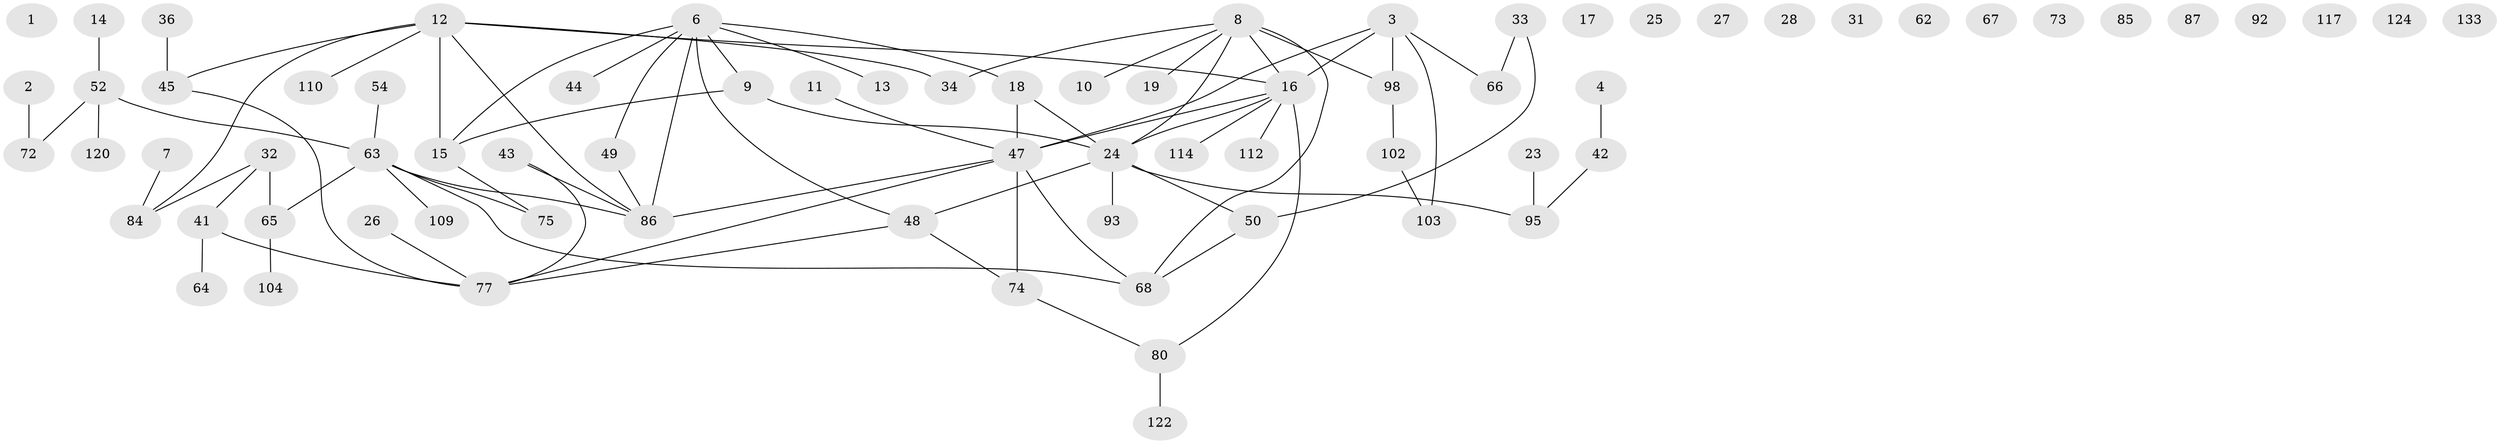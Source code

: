// original degree distribution, {2: 0.24489795918367346, 3: 0.1836734693877551, 1: 0.29931972789115646, 4: 0.12244897959183673, 5: 0.034013605442176874, 0: 0.08843537414965986, 6: 0.027210884353741496}
// Generated by graph-tools (version 1.1) at 2025/16/03/04/25 18:16:27]
// undirected, 73 vertices, 82 edges
graph export_dot {
graph [start="1"]
  node [color=gray90,style=filled];
  1 [super="+147+76"];
  2 [super="+107"];
  3 [super="+5"];
  4 [super="+142"];
  6 [super="+22+55+94+20"];
  7 [super="+61"];
  8 [super="+113+40"];
  9 [super="+99+60"];
  10 [super="+38"];
  11 [super="+21+126"];
  12 [super="+30+70+89"];
  13 [super="+39"];
  14;
  15;
  16 [super="+88"];
  17;
  18 [super="+29+46"];
  19;
  23;
  24 [super="+51+108"];
  25;
  26;
  27;
  28 [super="+79"];
  31;
  32 [super="+37"];
  33 [super="+35+111"];
  34;
  36 [super="+128"];
  41 [super="+121"];
  42;
  43 [super="+71"];
  44;
  45;
  47 [super="+119+118+82"];
  48 [super="+59"];
  49;
  50 [super="+57"];
  52 [super="+81+58"];
  54;
  62;
  63 [super="+136"];
  64;
  65;
  66;
  67;
  68;
  72;
  73;
  74 [super="+125"];
  75 [super="+116"];
  77 [super="+100+132+129"];
  80 [super="+83"];
  84 [super="+91"];
  85;
  86;
  87;
  92;
  93;
  95 [super="+96+123"];
  98 [super="+145"];
  102 [super="+115+141"];
  103;
  104;
  109;
  110;
  112;
  114;
  117;
  120;
  122;
  124;
  133;
  2 -- 72;
  3 -- 103;
  3 -- 47;
  3 -- 16;
  3 -- 66;
  3 -- 98;
  4 -- 42;
  6 -- 49;
  6 -- 86;
  6 -- 44;
  6 -- 13 [weight=2];
  6 -- 15;
  6 -- 48;
  6 -- 18;
  6 -- 9;
  7 -- 84;
  8 -- 16;
  8 -- 34;
  8 -- 19;
  8 -- 98;
  8 -- 68;
  8 -- 24;
  8 -- 10;
  9 -- 24;
  9 -- 15;
  11 -- 47;
  12 -- 34;
  12 -- 45;
  12 -- 86;
  12 -- 84;
  12 -- 16;
  12 -- 110;
  12 -- 15;
  14 -- 52;
  15 -- 75;
  16 -- 47;
  16 -- 80;
  16 -- 112;
  16 -- 114;
  16 -- 24;
  18 -- 24;
  18 -- 47;
  23 -- 95;
  24 -- 50;
  24 -- 93;
  24 -- 95;
  24 -- 48;
  26 -- 77;
  32 -- 84;
  32 -- 41;
  32 -- 65;
  33 -- 66;
  33 -- 50;
  36 -- 45;
  41 -- 64;
  41 -- 77;
  42 -- 95;
  43 -- 86;
  43 -- 77;
  45 -- 77;
  47 -- 68;
  47 -- 86;
  47 -- 74;
  47 -- 77;
  48 -- 74;
  48 -- 77;
  49 -- 86;
  50 -- 68;
  52 -- 63 [weight=2];
  52 -- 72;
  52 -- 120;
  54 -- 63;
  63 -- 65;
  63 -- 68;
  63 -- 86;
  63 -- 75;
  63 -- 109;
  65 -- 104;
  74 -- 80;
  80 -- 122;
  98 -- 102;
  102 -- 103;
}
